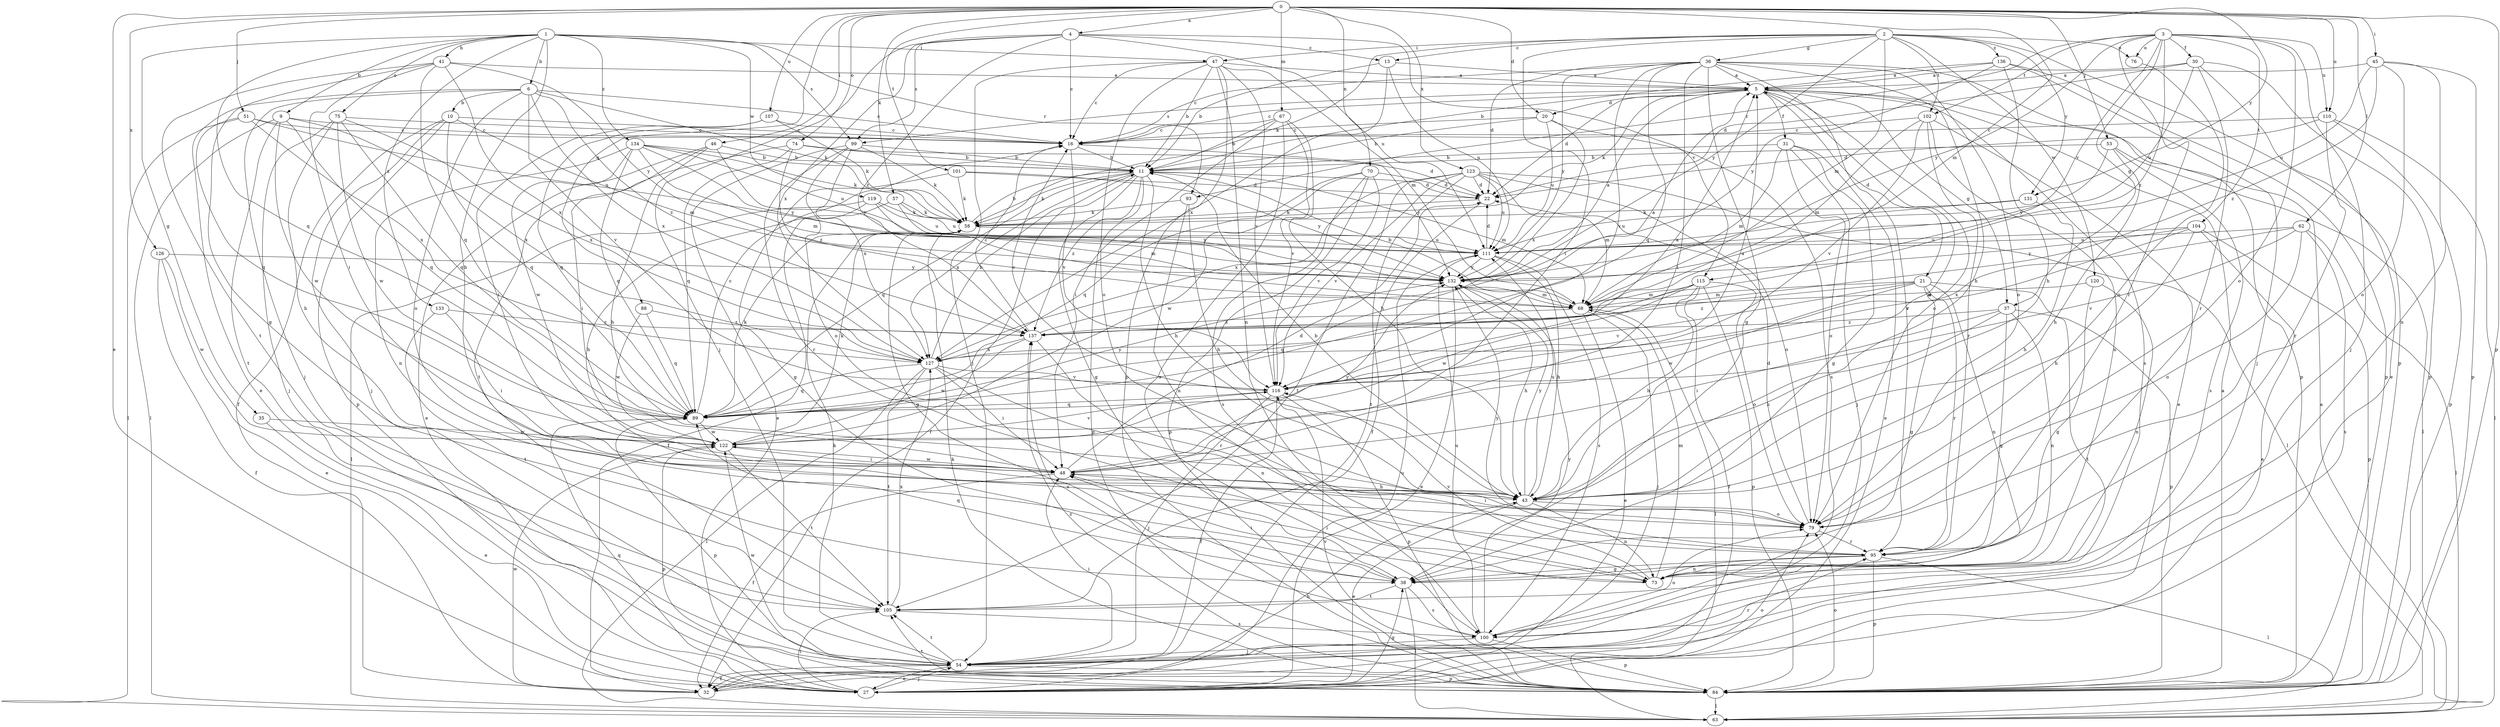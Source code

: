 strict digraph  {
0;
1;
2;
3;
4;
5;
6;
9;
10;
11;
13;
16;
20;
21;
22;
27;
30;
31;
32;
35;
36;
37;
38;
41;
43;
45;
46;
47;
48;
51;
53;
54;
57;
58;
62;
63;
67;
68;
70;
73;
74;
75;
76;
79;
84;
88;
89;
93;
95;
99;
100;
101;
102;
104;
105;
107;
110;
111;
115;
116;
119;
120;
122;
123;
126;
127;
131;
132;
133;
134;
136;
137;
0 -> 4  [label=a];
0 -> 20  [label=d];
0 -> 27  [label=e];
0 -> 45  [label=i];
0 -> 46  [label=i];
0 -> 51  [label=j];
0 -> 53  [label=j];
0 -> 57  [label=k];
0 -> 62  [label=l];
0 -> 67  [label=m];
0 -> 68  [label=m];
0 -> 70  [label=n];
0 -> 74  [label=o];
0 -> 84  [label=p];
0 -> 88  [label=q];
0 -> 101  [label=t];
0 -> 107  [label=u];
0 -> 110  [label=u];
0 -> 123  [label=x];
0 -> 126  [label=x];
0 -> 131  [label=y];
1 -> 6  [label=b];
1 -> 9  [label=b];
1 -> 35  [label=g];
1 -> 41  [label=h];
1 -> 43  [label=h];
1 -> 47  [label=i];
1 -> 75  [label=o];
1 -> 89  [label=q];
1 -> 93  [label=r];
1 -> 99  [label=s];
1 -> 119  [label=w];
1 -> 133  [label=z];
1 -> 134  [label=z];
2 -> 13  [label=c];
2 -> 36  [label=g];
2 -> 47  [label=i];
2 -> 48  [label=i];
2 -> 58  [label=k];
2 -> 68  [label=m];
2 -> 76  [label=o];
2 -> 84  [label=p];
2 -> 102  [label=t];
2 -> 120  [label=w];
2 -> 131  [label=y];
2 -> 132  [label=y];
2 -> 136  [label=z];
3 -> 30  [label=f];
3 -> 37  [label=g];
3 -> 54  [label=j];
3 -> 76  [label=o];
3 -> 79  [label=o];
3 -> 93  [label=r];
3 -> 95  [label=r];
3 -> 102  [label=t];
3 -> 104  [label=t];
3 -> 110  [label=u];
3 -> 115  [label=v];
3 -> 132  [label=y];
3 -> 137  [label=z];
4 -> 13  [label=c];
4 -> 16  [label=c];
4 -> 54  [label=j];
4 -> 99  [label=s];
4 -> 111  [label=u];
4 -> 115  [label=v];
4 -> 127  [label=x];
4 -> 137  [label=z];
5 -> 16  [label=c];
5 -> 20  [label=d];
5 -> 21  [label=d];
5 -> 22  [label=d];
5 -> 31  [label=f];
5 -> 37  [label=g];
5 -> 58  [label=k];
5 -> 79  [label=o];
5 -> 99  [label=s];
5 -> 100  [label=s];
6 -> 10  [label=b];
6 -> 16  [label=c];
6 -> 27  [label=e];
6 -> 54  [label=j];
6 -> 58  [label=k];
6 -> 79  [label=o];
6 -> 116  [label=v];
6 -> 127  [label=x];
6 -> 137  [label=z];
9 -> 16  [label=c];
9 -> 63  [label=l];
9 -> 89  [label=q];
9 -> 105  [label=t];
9 -> 122  [label=w];
9 -> 127  [label=x];
10 -> 16  [label=c];
10 -> 32  [label=f];
10 -> 54  [label=j];
10 -> 68  [label=m];
10 -> 84  [label=p];
10 -> 89  [label=q];
11 -> 22  [label=d];
11 -> 32  [label=f];
11 -> 38  [label=g];
11 -> 43  [label=h];
11 -> 58  [label=k];
11 -> 68  [label=m];
11 -> 84  [label=p];
11 -> 89  [label=q];
11 -> 127  [label=x];
11 -> 137  [label=z];
13 -> 5  [label=a];
13 -> 11  [label=b];
13 -> 111  [label=u];
13 -> 127  [label=x];
16 -> 11  [label=b];
16 -> 116  [label=v];
16 -> 132  [label=y];
20 -> 11  [label=b];
20 -> 16  [label=c];
20 -> 100  [label=s];
20 -> 111  [label=u];
20 -> 127  [label=x];
21 -> 38  [label=g];
21 -> 68  [label=m];
21 -> 73  [label=n];
21 -> 84  [label=p];
21 -> 95  [label=r];
21 -> 116  [label=v];
21 -> 122  [label=w];
21 -> 137  [label=z];
22 -> 58  [label=k];
22 -> 105  [label=t];
27 -> 38  [label=g];
27 -> 54  [label=j];
27 -> 89  [label=q];
27 -> 105  [label=t];
27 -> 111  [label=u];
30 -> 5  [label=a];
30 -> 22  [label=d];
30 -> 27  [label=e];
30 -> 84  [label=p];
30 -> 95  [label=r];
30 -> 111  [label=u];
31 -> 11  [label=b];
31 -> 27  [label=e];
31 -> 38  [label=g];
31 -> 54  [label=j];
31 -> 68  [label=m];
31 -> 79  [label=o];
32 -> 43  [label=h];
32 -> 79  [label=o];
32 -> 122  [label=w];
35 -> 27  [label=e];
35 -> 122  [label=w];
36 -> 5  [label=a];
36 -> 16  [label=c];
36 -> 22  [label=d];
36 -> 38  [label=g];
36 -> 43  [label=h];
36 -> 48  [label=i];
36 -> 79  [label=o];
36 -> 84  [label=p];
36 -> 89  [label=q];
36 -> 95  [label=r];
36 -> 116  [label=v];
36 -> 132  [label=y];
37 -> 38  [label=g];
37 -> 43  [label=h];
37 -> 48  [label=i];
37 -> 73  [label=n];
37 -> 105  [label=t];
37 -> 137  [label=z];
38 -> 48  [label=i];
38 -> 63  [label=l];
38 -> 89  [label=q];
38 -> 100  [label=s];
38 -> 105  [label=t];
41 -> 5  [label=a];
41 -> 38  [label=g];
41 -> 48  [label=i];
41 -> 89  [label=q];
41 -> 105  [label=t];
41 -> 127  [label=x];
41 -> 132  [label=y];
43 -> 5  [label=a];
43 -> 11  [label=b];
43 -> 27  [label=e];
43 -> 73  [label=n];
43 -> 79  [label=o];
43 -> 111  [label=u];
43 -> 132  [label=y];
45 -> 5  [label=a];
45 -> 73  [label=n];
45 -> 79  [label=o];
45 -> 84  [label=p];
45 -> 111  [label=u];
45 -> 137  [label=z];
46 -> 11  [label=b];
46 -> 27  [label=e];
46 -> 43  [label=h];
46 -> 48  [label=i];
46 -> 132  [label=y];
47 -> 5  [label=a];
47 -> 11  [label=b];
47 -> 16  [label=c];
47 -> 54  [label=j];
47 -> 68  [label=m];
47 -> 73  [label=n];
47 -> 79  [label=o];
47 -> 84  [label=p];
47 -> 116  [label=v];
48 -> 22  [label=d];
48 -> 32  [label=f];
48 -> 43  [label=h];
48 -> 122  [label=w];
48 -> 132  [label=y];
51 -> 16  [label=c];
51 -> 63  [label=l];
51 -> 89  [label=q];
51 -> 111  [label=u];
51 -> 127  [label=x];
53 -> 11  [label=b];
53 -> 43  [label=h];
53 -> 63  [label=l];
53 -> 100  [label=s];
53 -> 132  [label=y];
54 -> 27  [label=e];
54 -> 32  [label=f];
54 -> 48  [label=i];
54 -> 58  [label=k];
54 -> 84  [label=p];
54 -> 95  [label=r];
54 -> 105  [label=t];
54 -> 122  [label=w];
57 -> 32  [label=f];
57 -> 58  [label=k];
57 -> 111  [label=u];
57 -> 132  [label=y];
58 -> 11  [label=b];
58 -> 38  [label=g];
58 -> 111  [label=u];
62 -> 63  [label=l];
62 -> 79  [label=o];
62 -> 100  [label=s];
62 -> 111  [label=u];
62 -> 116  [label=v];
62 -> 127  [label=x];
63 -> 5  [label=a];
67 -> 11  [label=b];
67 -> 16  [label=c];
67 -> 43  [label=h];
67 -> 48  [label=i];
67 -> 100  [label=s];
67 -> 116  [label=v];
68 -> 11  [label=b];
68 -> 27  [label=e];
68 -> 54  [label=j];
68 -> 63  [label=l];
68 -> 137  [label=z];
70 -> 22  [label=d];
70 -> 84  [label=p];
70 -> 89  [label=q];
70 -> 100  [label=s];
70 -> 116  [label=v];
70 -> 122  [label=w];
73 -> 48  [label=i];
73 -> 68  [label=m];
73 -> 116  [label=v];
74 -> 11  [label=b];
74 -> 22  [label=d];
74 -> 89  [label=q];
74 -> 105  [label=t];
74 -> 137  [label=z];
75 -> 16  [label=c];
75 -> 43  [label=h];
75 -> 54  [label=j];
75 -> 89  [label=q];
75 -> 122  [label=w];
75 -> 127  [label=x];
76 -> 79  [label=o];
79 -> 22  [label=d];
79 -> 48  [label=i];
79 -> 95  [label=r];
84 -> 5  [label=a];
84 -> 58  [label=k];
84 -> 63  [label=l];
84 -> 79  [label=o];
84 -> 105  [label=t];
84 -> 116  [label=v];
84 -> 137  [label=z];
88 -> 89  [label=q];
88 -> 122  [label=w];
88 -> 137  [label=z];
89 -> 5  [label=a];
89 -> 16  [label=c];
89 -> 58  [label=k];
89 -> 84  [label=p];
89 -> 122  [label=w];
89 -> 132  [label=y];
93 -> 43  [label=h];
93 -> 58  [label=k];
93 -> 73  [label=n];
95 -> 38  [label=g];
95 -> 63  [label=l];
95 -> 73  [label=n];
95 -> 84  [label=p];
95 -> 132  [label=y];
99 -> 11  [label=b];
99 -> 27  [label=e];
99 -> 58  [label=k];
99 -> 79  [label=o];
99 -> 95  [label=r];
99 -> 127  [label=x];
100 -> 54  [label=j];
100 -> 79  [label=o];
100 -> 84  [label=p];
100 -> 111  [label=u];
100 -> 132  [label=y];
100 -> 137  [label=z];
101 -> 22  [label=d];
101 -> 38  [label=g];
101 -> 58  [label=k];
101 -> 132  [label=y];
102 -> 16  [label=c];
102 -> 27  [label=e];
102 -> 68  [label=m];
102 -> 73  [label=n];
102 -> 95  [label=r];
102 -> 116  [label=v];
104 -> 27  [label=e];
104 -> 43  [label=h];
104 -> 84  [label=p];
104 -> 111  [label=u];
104 -> 116  [label=v];
104 -> 132  [label=y];
105 -> 100  [label=s];
105 -> 127  [label=x];
107 -> 16  [label=c];
107 -> 48  [label=i];
107 -> 58  [label=k];
107 -> 89  [label=q];
110 -> 16  [label=c];
110 -> 22  [label=d];
110 -> 63  [label=l];
110 -> 84  [label=p];
110 -> 95  [label=r];
111 -> 22  [label=d];
111 -> 43  [label=h];
111 -> 100  [label=s];
111 -> 132  [label=y];
115 -> 32  [label=f];
115 -> 43  [label=h];
115 -> 68  [label=m];
115 -> 79  [label=o];
115 -> 84  [label=p];
115 -> 89  [label=q];
115 -> 122  [label=w];
116 -> 5  [label=a];
116 -> 16  [label=c];
116 -> 32  [label=f];
116 -> 54  [label=j];
116 -> 84  [label=p];
116 -> 89  [label=q];
119 -> 43  [label=h];
119 -> 58  [label=k];
119 -> 63  [label=l];
119 -> 68  [label=m];
119 -> 111  [label=u];
120 -> 38  [label=g];
120 -> 68  [label=m];
120 -> 73  [label=n];
122 -> 48  [label=i];
122 -> 58  [label=k];
122 -> 84  [label=p];
122 -> 105  [label=t];
122 -> 116  [label=v];
123 -> 22  [label=d];
123 -> 32  [label=f];
123 -> 63  [label=l];
123 -> 68  [label=m];
123 -> 79  [label=o];
123 -> 105  [label=t];
123 -> 111  [label=u];
123 -> 116  [label=v];
123 -> 127  [label=x];
126 -> 27  [label=e];
126 -> 32  [label=f];
126 -> 122  [label=w];
126 -> 132  [label=y];
127 -> 11  [label=b];
127 -> 48  [label=i];
127 -> 63  [label=l];
127 -> 73  [label=n];
127 -> 89  [label=q];
127 -> 105  [label=t];
127 -> 116  [label=v];
131 -> 43  [label=h];
131 -> 58  [label=k];
131 -> 111  [label=u];
132 -> 5  [label=a];
132 -> 27  [label=e];
132 -> 43  [label=h];
132 -> 68  [label=m];
133 -> 48  [label=i];
133 -> 105  [label=t];
133 -> 137  [label=z];
134 -> 11  [label=b];
134 -> 58  [label=k];
134 -> 68  [label=m];
134 -> 73  [label=n];
134 -> 89  [label=q];
134 -> 111  [label=u];
134 -> 122  [label=w];
134 -> 132  [label=y];
136 -> 5  [label=a];
136 -> 11  [label=b];
136 -> 43  [label=h];
136 -> 54  [label=j];
136 -> 84  [label=p];
136 -> 132  [label=y];
137 -> 5  [label=a];
137 -> 16  [label=c];
137 -> 95  [label=r];
137 -> 122  [label=w];
137 -> 127  [label=x];
}
